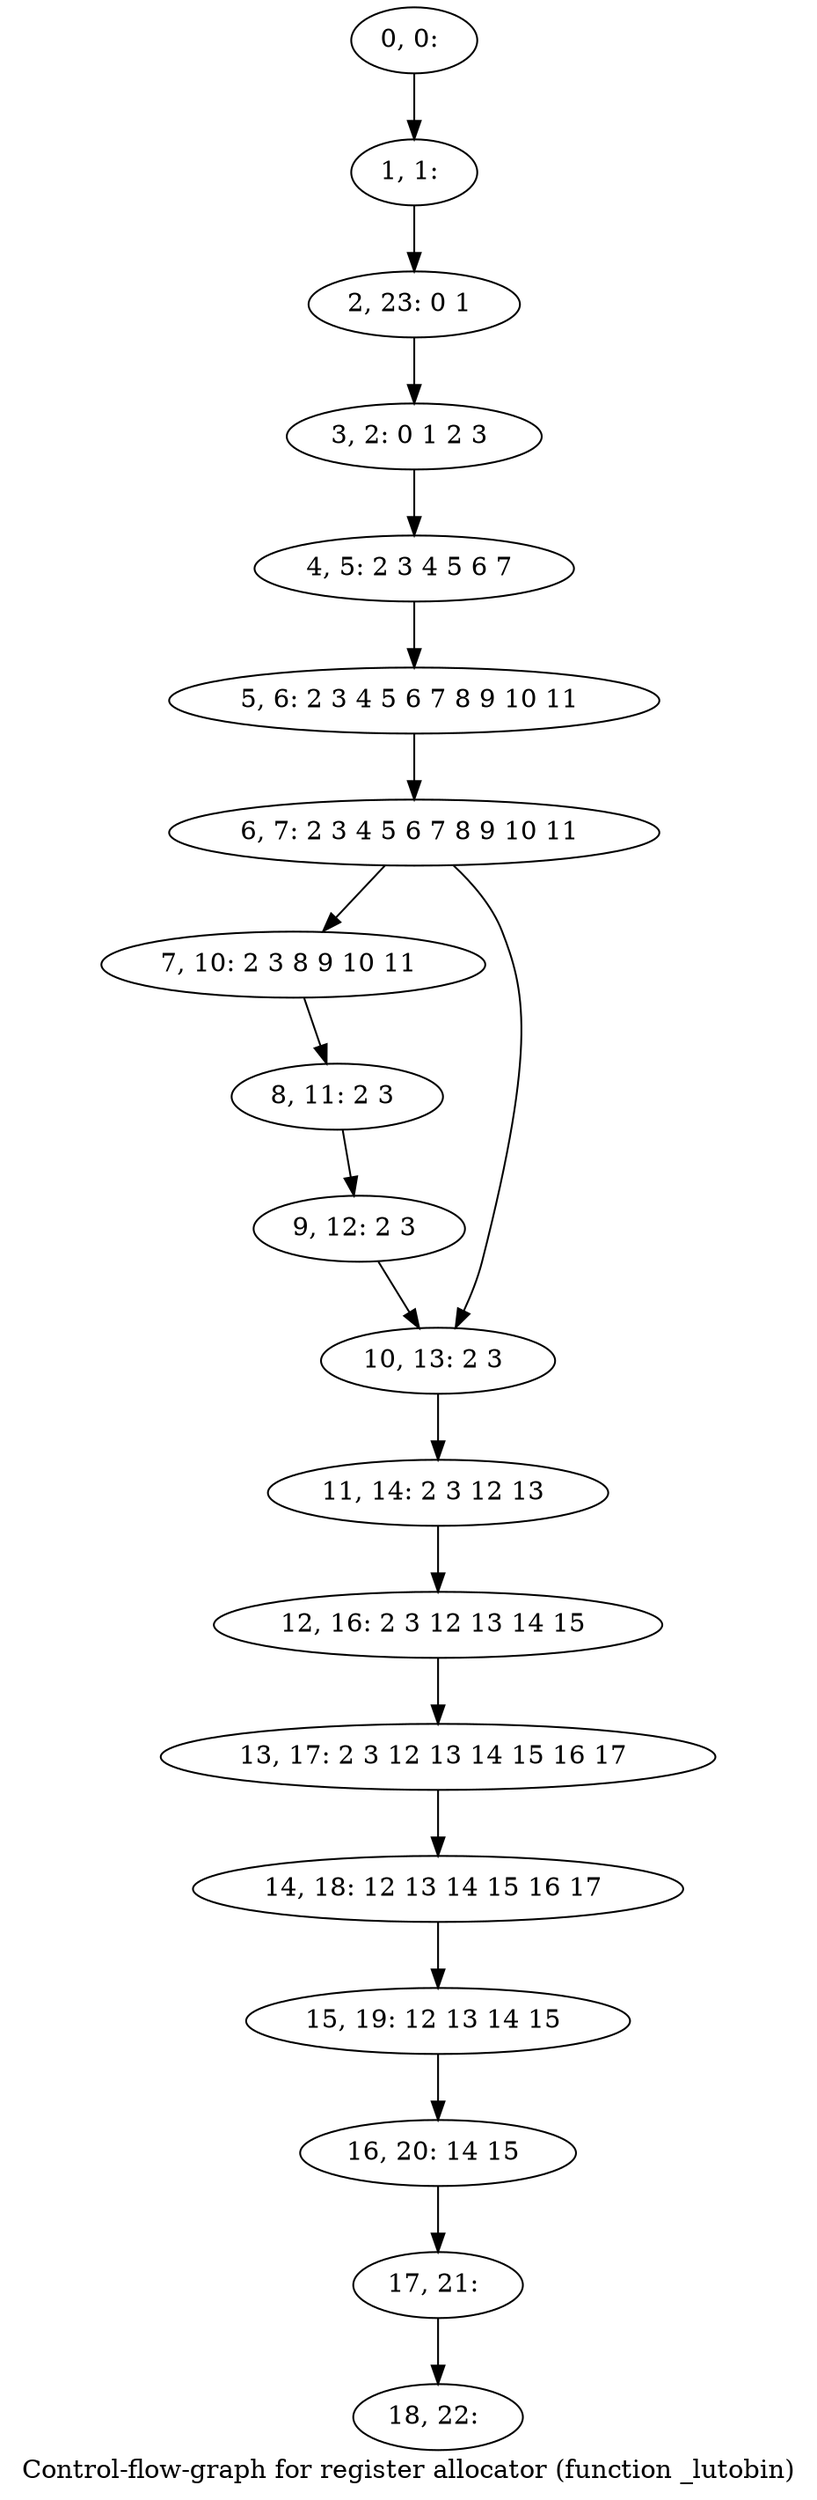 digraph G {
graph [label="Control-flow-graph for register allocator (function _lutobin)"]
0[label="0, 0: "];
1[label="1, 1: "];
2[label="2, 23: 0 1 "];
3[label="3, 2: 0 1 2 3 "];
4[label="4, 5: 2 3 4 5 6 7 "];
5[label="5, 6: 2 3 4 5 6 7 8 9 10 11 "];
6[label="6, 7: 2 3 4 5 6 7 8 9 10 11 "];
7[label="7, 10: 2 3 8 9 10 11 "];
8[label="8, 11: 2 3 "];
9[label="9, 12: 2 3 "];
10[label="10, 13: 2 3 "];
11[label="11, 14: 2 3 12 13 "];
12[label="12, 16: 2 3 12 13 14 15 "];
13[label="13, 17: 2 3 12 13 14 15 16 17 "];
14[label="14, 18: 12 13 14 15 16 17 "];
15[label="15, 19: 12 13 14 15 "];
16[label="16, 20: 14 15 "];
17[label="17, 21: "];
18[label="18, 22: "];
0->1 ;
1->2 ;
2->3 ;
3->4 ;
4->5 ;
5->6 ;
6->7 ;
6->10 ;
7->8 ;
8->9 ;
9->10 ;
10->11 ;
11->12 ;
12->13 ;
13->14 ;
14->15 ;
15->16 ;
16->17 ;
17->18 ;
}
